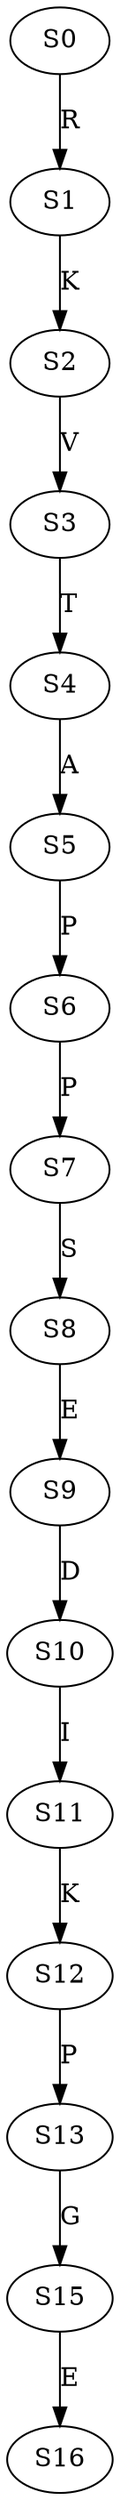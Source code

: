 strict digraph  {
	S0 -> S1 [ label = R ];
	S1 -> S2 [ label = K ];
	S2 -> S3 [ label = V ];
	S3 -> S4 [ label = T ];
	S4 -> S5 [ label = A ];
	S5 -> S6 [ label = P ];
	S6 -> S7 [ label = P ];
	S7 -> S8 [ label = S ];
	S8 -> S9 [ label = E ];
	S9 -> S10 [ label = D ];
	S10 -> S11 [ label = I ];
	S11 -> S12 [ label = K ];
	S12 -> S13 [ label = P ];
	S13 -> S15 [ label = G ];
	S15 -> S16 [ label = E ];
}
